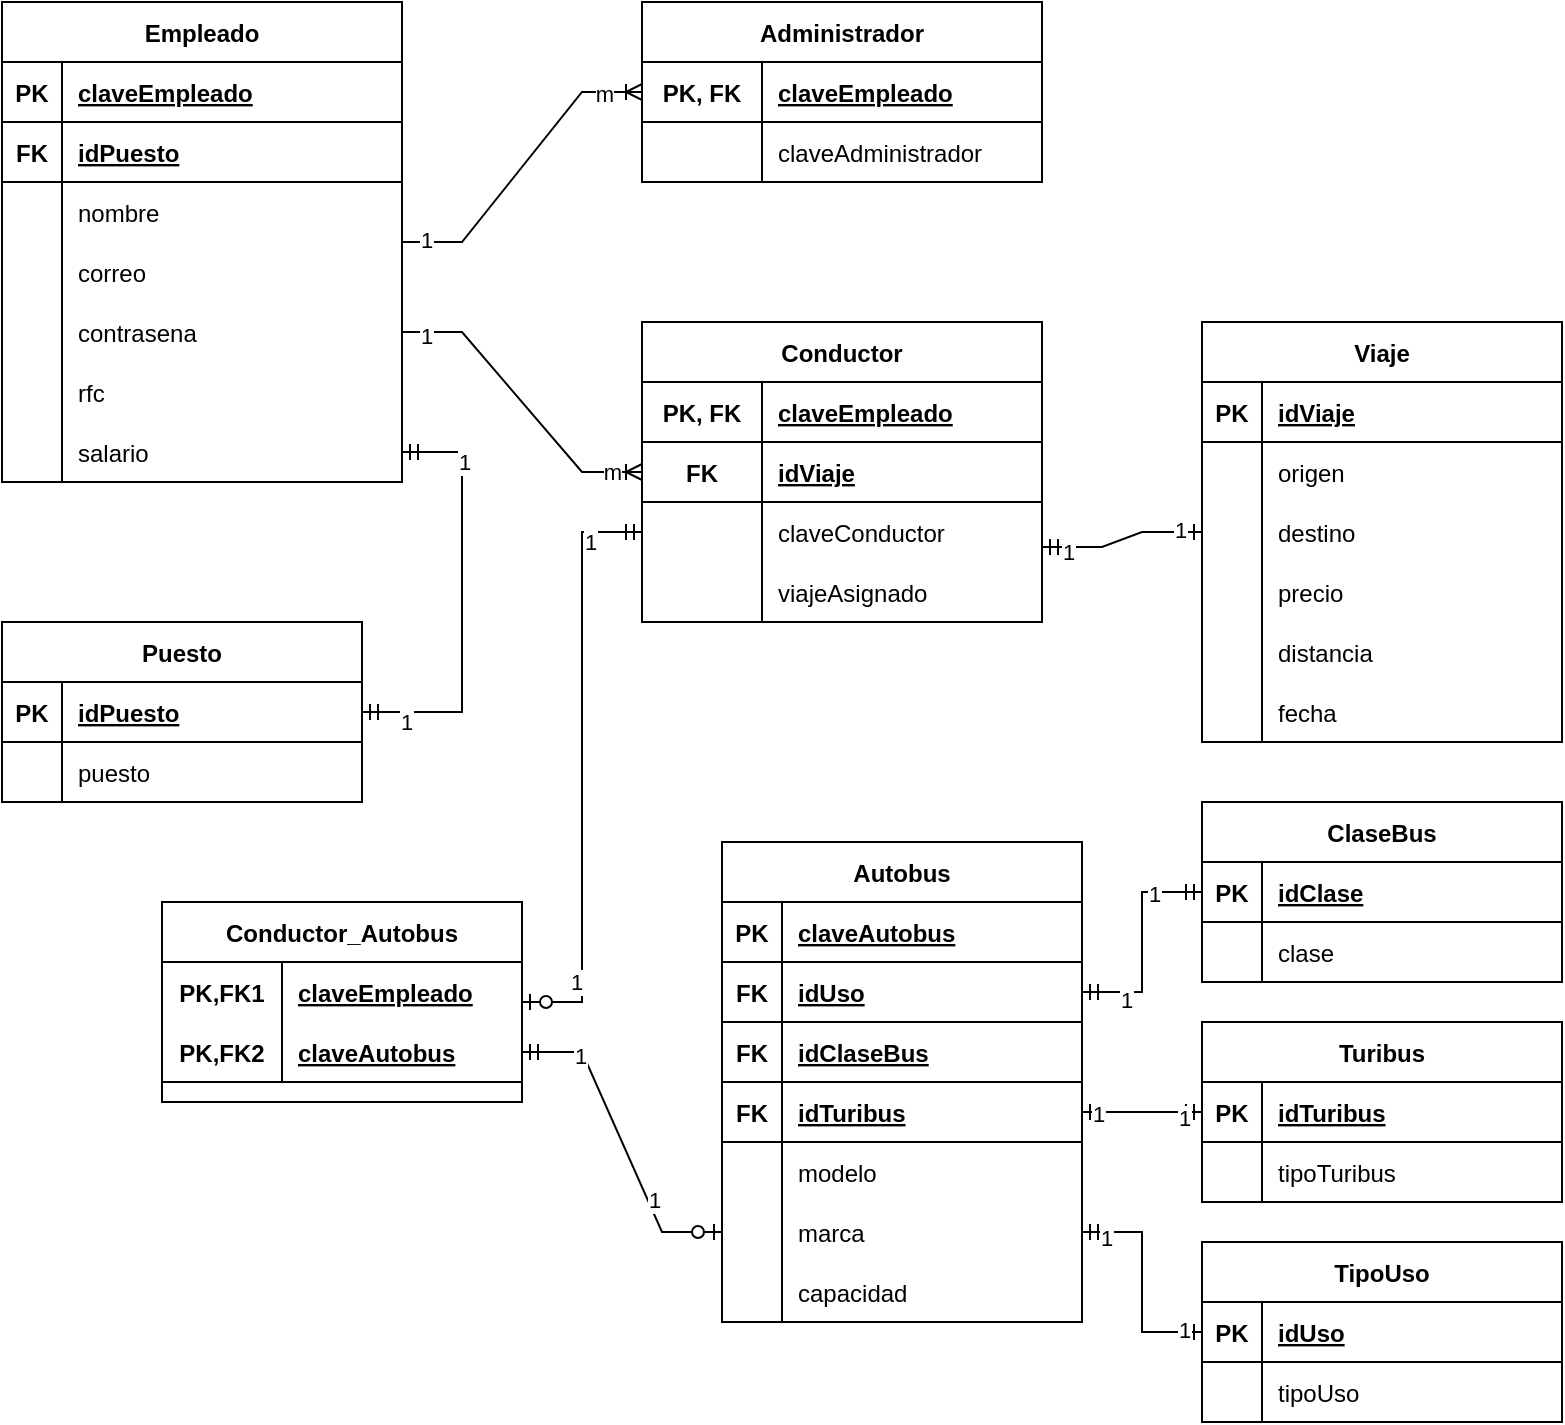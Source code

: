 <mxfile version="20.0.3"><diagram id="Hcio_1d9Vo3ngIQ4Q7dQ" name="Page-1"><mxGraphModel dx="1350" dy="764" grid="1" gridSize="10" guides="1" tooltips="1" connect="1" arrows="1" fold="1" page="1" pageScale="1" pageWidth="850" pageHeight="1100" math="0" shadow="0"><root><mxCell id="0"/><mxCell id="1" parent="0"/><mxCell id="O0yF0z0oFzF3tYefgMcc-1" value="Empleado" style="shape=table;startSize=30;container=1;collapsible=1;childLayout=tableLayout;fixedRows=1;rowLines=0;fontStyle=1;align=center;resizeLast=1;" vertex="1" parent="1"><mxGeometry x="40" y="40" width="200" height="240" as="geometry"/></mxCell><mxCell id="O0yF0z0oFzF3tYefgMcc-2" value="" style="shape=tableRow;horizontal=0;startSize=0;swimlaneHead=0;swimlaneBody=0;fillColor=none;collapsible=0;dropTarget=0;points=[[0,0.5],[1,0.5]];portConstraint=eastwest;top=0;left=0;right=0;bottom=1;" vertex="1" parent="O0yF0z0oFzF3tYefgMcc-1"><mxGeometry y="30" width="200" height="30" as="geometry"/></mxCell><mxCell id="O0yF0z0oFzF3tYefgMcc-3" value="PK" style="shape=partialRectangle;connectable=0;fillColor=none;top=0;left=0;bottom=0;right=0;fontStyle=1;overflow=hidden;" vertex="1" parent="O0yF0z0oFzF3tYefgMcc-2"><mxGeometry width="30" height="30" as="geometry"><mxRectangle width="30" height="30" as="alternateBounds"/></mxGeometry></mxCell><mxCell id="O0yF0z0oFzF3tYefgMcc-4" value="claveEmpleado" style="shape=partialRectangle;connectable=0;fillColor=none;top=0;left=0;bottom=0;right=0;align=left;spacingLeft=6;fontStyle=5;overflow=hidden;" vertex="1" parent="O0yF0z0oFzF3tYefgMcc-2"><mxGeometry x="30" width="170" height="30" as="geometry"><mxRectangle width="170" height="30" as="alternateBounds"/></mxGeometry></mxCell><mxCell id="O0yF0z0oFzF3tYefgMcc-137" value="" style="shape=tableRow;horizontal=0;startSize=0;swimlaneHead=0;swimlaneBody=0;fillColor=none;collapsible=0;dropTarget=0;points=[[0,0.5],[1,0.5]];portConstraint=eastwest;top=0;left=0;right=0;bottom=1;" vertex="1" parent="O0yF0z0oFzF3tYefgMcc-1"><mxGeometry y="60" width="200" height="30" as="geometry"/></mxCell><mxCell id="O0yF0z0oFzF3tYefgMcc-138" value="FK" style="shape=partialRectangle;connectable=0;fillColor=none;top=0;left=0;bottom=0;right=0;fontStyle=1;overflow=hidden;" vertex="1" parent="O0yF0z0oFzF3tYefgMcc-137"><mxGeometry width="30" height="30" as="geometry"><mxRectangle width="30" height="30" as="alternateBounds"/></mxGeometry></mxCell><mxCell id="O0yF0z0oFzF3tYefgMcc-139" value="idPuesto" style="shape=partialRectangle;connectable=0;fillColor=none;top=0;left=0;bottom=0;right=0;align=left;spacingLeft=6;fontStyle=5;overflow=hidden;" vertex="1" parent="O0yF0z0oFzF3tYefgMcc-137"><mxGeometry x="30" width="170" height="30" as="geometry"><mxRectangle width="170" height="30" as="alternateBounds"/></mxGeometry></mxCell><mxCell id="O0yF0z0oFzF3tYefgMcc-5" value="" style="shape=tableRow;horizontal=0;startSize=0;swimlaneHead=0;swimlaneBody=0;fillColor=none;collapsible=0;dropTarget=0;points=[[0,0.5],[1,0.5]];portConstraint=eastwest;top=0;left=0;right=0;bottom=0;" vertex="1" parent="O0yF0z0oFzF3tYefgMcc-1"><mxGeometry y="90" width="200" height="30" as="geometry"/></mxCell><mxCell id="O0yF0z0oFzF3tYefgMcc-6" value="" style="shape=partialRectangle;connectable=0;fillColor=none;top=0;left=0;bottom=0;right=0;editable=1;overflow=hidden;" vertex="1" parent="O0yF0z0oFzF3tYefgMcc-5"><mxGeometry width="30" height="30" as="geometry"><mxRectangle width="30" height="30" as="alternateBounds"/></mxGeometry></mxCell><mxCell id="O0yF0z0oFzF3tYefgMcc-7" value="nombre" style="shape=partialRectangle;connectable=0;fillColor=none;top=0;left=0;bottom=0;right=0;align=left;spacingLeft=6;overflow=hidden;" vertex="1" parent="O0yF0z0oFzF3tYefgMcc-5"><mxGeometry x="30" width="170" height="30" as="geometry"><mxRectangle width="170" height="30" as="alternateBounds"/></mxGeometry></mxCell><mxCell id="O0yF0z0oFzF3tYefgMcc-8" value="" style="shape=tableRow;horizontal=0;startSize=0;swimlaneHead=0;swimlaneBody=0;fillColor=none;collapsible=0;dropTarget=0;points=[[0,0.5],[1,0.5]];portConstraint=eastwest;top=0;left=0;right=0;bottom=0;" vertex="1" parent="O0yF0z0oFzF3tYefgMcc-1"><mxGeometry y="120" width="200" height="30" as="geometry"/></mxCell><mxCell id="O0yF0z0oFzF3tYefgMcc-9" value="" style="shape=partialRectangle;connectable=0;fillColor=none;top=0;left=0;bottom=0;right=0;editable=1;overflow=hidden;" vertex="1" parent="O0yF0z0oFzF3tYefgMcc-8"><mxGeometry width="30" height="30" as="geometry"><mxRectangle width="30" height="30" as="alternateBounds"/></mxGeometry></mxCell><mxCell id="O0yF0z0oFzF3tYefgMcc-10" value="correo" style="shape=partialRectangle;connectable=0;fillColor=none;top=0;left=0;bottom=0;right=0;align=left;spacingLeft=6;overflow=hidden;" vertex="1" parent="O0yF0z0oFzF3tYefgMcc-8"><mxGeometry x="30" width="170" height="30" as="geometry"><mxRectangle width="170" height="30" as="alternateBounds"/></mxGeometry></mxCell><mxCell id="O0yF0z0oFzF3tYefgMcc-11" value="" style="shape=tableRow;horizontal=0;startSize=0;swimlaneHead=0;swimlaneBody=0;fillColor=none;collapsible=0;dropTarget=0;points=[[0,0.5],[1,0.5]];portConstraint=eastwest;top=0;left=0;right=0;bottom=0;" vertex="1" parent="O0yF0z0oFzF3tYefgMcc-1"><mxGeometry y="150" width="200" height="30" as="geometry"/></mxCell><mxCell id="O0yF0z0oFzF3tYefgMcc-12" value="" style="shape=partialRectangle;connectable=0;fillColor=none;top=0;left=0;bottom=0;right=0;editable=1;overflow=hidden;" vertex="1" parent="O0yF0z0oFzF3tYefgMcc-11"><mxGeometry width="30" height="30" as="geometry"><mxRectangle width="30" height="30" as="alternateBounds"/></mxGeometry></mxCell><mxCell id="O0yF0z0oFzF3tYefgMcc-13" value="contrasena" style="shape=partialRectangle;connectable=0;fillColor=none;top=0;left=0;bottom=0;right=0;align=left;spacingLeft=6;overflow=hidden;" vertex="1" parent="O0yF0z0oFzF3tYefgMcc-11"><mxGeometry x="30" width="170" height="30" as="geometry"><mxRectangle width="170" height="30" as="alternateBounds"/></mxGeometry></mxCell><mxCell id="O0yF0z0oFzF3tYefgMcc-14" value="" style="shape=tableRow;horizontal=0;startSize=0;swimlaneHead=0;swimlaneBody=0;fillColor=none;collapsible=0;dropTarget=0;points=[[0,0.5],[1,0.5]];portConstraint=eastwest;top=0;left=0;right=0;bottom=0;" vertex="1" parent="O0yF0z0oFzF3tYefgMcc-1"><mxGeometry y="180" width="200" height="30" as="geometry"/></mxCell><mxCell id="O0yF0z0oFzF3tYefgMcc-15" value="" style="shape=partialRectangle;connectable=0;fillColor=none;top=0;left=0;bottom=0;right=0;editable=1;overflow=hidden;" vertex="1" parent="O0yF0z0oFzF3tYefgMcc-14"><mxGeometry width="30" height="30" as="geometry"><mxRectangle width="30" height="30" as="alternateBounds"/></mxGeometry></mxCell><mxCell id="O0yF0z0oFzF3tYefgMcc-16" value="rfc" style="shape=partialRectangle;connectable=0;fillColor=none;top=0;left=0;bottom=0;right=0;align=left;spacingLeft=6;overflow=hidden;" vertex="1" parent="O0yF0z0oFzF3tYefgMcc-14"><mxGeometry x="30" width="170" height="30" as="geometry"><mxRectangle width="170" height="30" as="alternateBounds"/></mxGeometry></mxCell><mxCell id="O0yF0z0oFzF3tYefgMcc-17" value="" style="shape=tableRow;horizontal=0;startSize=0;swimlaneHead=0;swimlaneBody=0;fillColor=none;collapsible=0;dropTarget=0;points=[[0,0.5],[1,0.5]];portConstraint=eastwest;top=0;left=0;right=0;bottom=0;" vertex="1" parent="O0yF0z0oFzF3tYefgMcc-1"><mxGeometry y="210" width="200" height="30" as="geometry"/></mxCell><mxCell id="O0yF0z0oFzF3tYefgMcc-18" value="" style="shape=partialRectangle;connectable=0;fillColor=none;top=0;left=0;bottom=0;right=0;editable=1;overflow=hidden;" vertex="1" parent="O0yF0z0oFzF3tYefgMcc-17"><mxGeometry width="30" height="30" as="geometry"><mxRectangle width="30" height="30" as="alternateBounds"/></mxGeometry></mxCell><mxCell id="O0yF0z0oFzF3tYefgMcc-19" value="salario" style="shape=partialRectangle;connectable=0;fillColor=none;top=0;left=0;bottom=0;right=0;align=left;spacingLeft=6;overflow=hidden;" vertex="1" parent="O0yF0z0oFzF3tYefgMcc-17"><mxGeometry x="30" width="170" height="30" as="geometry"><mxRectangle width="170" height="30" as="alternateBounds"/></mxGeometry></mxCell><mxCell id="O0yF0z0oFzF3tYefgMcc-23" value="Conductor" style="shape=table;startSize=30;container=1;collapsible=1;childLayout=tableLayout;fixedRows=1;rowLines=0;fontStyle=1;align=center;resizeLast=1;" vertex="1" parent="1"><mxGeometry x="360" y="200" width="200" height="150" as="geometry"/></mxCell><mxCell id="O0yF0z0oFzF3tYefgMcc-67" value="" style="shape=tableRow;horizontal=0;startSize=0;swimlaneHead=0;swimlaneBody=0;fillColor=none;collapsible=0;dropTarget=0;points=[[0,0.5],[1,0.5]];portConstraint=eastwest;top=0;left=0;right=0;bottom=1;" vertex="1" parent="O0yF0z0oFzF3tYefgMcc-23"><mxGeometry y="30" width="200" height="30" as="geometry"/></mxCell><mxCell id="O0yF0z0oFzF3tYefgMcc-68" value="PK, FK" style="shape=partialRectangle;connectable=0;fillColor=none;top=0;left=0;bottom=0;right=0;fontStyle=1;overflow=hidden;" vertex="1" parent="O0yF0z0oFzF3tYefgMcc-67"><mxGeometry width="60" height="30" as="geometry"><mxRectangle width="60" height="30" as="alternateBounds"/></mxGeometry></mxCell><mxCell id="O0yF0z0oFzF3tYefgMcc-69" value="claveEmpleado" style="shape=partialRectangle;connectable=0;fillColor=none;top=0;left=0;bottom=0;right=0;align=left;spacingLeft=6;fontStyle=5;overflow=hidden;" vertex="1" parent="O0yF0z0oFzF3tYefgMcc-67"><mxGeometry x="60" width="140" height="30" as="geometry"><mxRectangle width="140" height="30" as="alternateBounds"/></mxGeometry></mxCell><mxCell id="O0yF0z0oFzF3tYefgMcc-114" value="" style="shape=tableRow;horizontal=0;startSize=0;swimlaneHead=0;swimlaneBody=0;fillColor=none;collapsible=0;dropTarget=0;points=[[0,0.5],[1,0.5]];portConstraint=eastwest;top=0;left=0;right=0;bottom=1;" vertex="1" parent="O0yF0z0oFzF3tYefgMcc-23"><mxGeometry y="60" width="200" height="30" as="geometry"/></mxCell><mxCell id="O0yF0z0oFzF3tYefgMcc-115" value="FK" style="shape=partialRectangle;connectable=0;fillColor=none;top=0;left=0;bottom=0;right=0;fontStyle=1;overflow=hidden;" vertex="1" parent="O0yF0z0oFzF3tYefgMcc-114"><mxGeometry width="60" height="30" as="geometry"><mxRectangle width="60" height="30" as="alternateBounds"/></mxGeometry></mxCell><mxCell id="O0yF0z0oFzF3tYefgMcc-116" value="idViaje" style="shape=partialRectangle;connectable=0;fillColor=none;top=0;left=0;bottom=0;right=0;align=left;spacingLeft=6;fontStyle=5;overflow=hidden;" vertex="1" parent="O0yF0z0oFzF3tYefgMcc-114"><mxGeometry x="60" width="140" height="30" as="geometry"><mxRectangle width="140" height="30" as="alternateBounds"/></mxGeometry></mxCell><mxCell id="O0yF0z0oFzF3tYefgMcc-42" value="" style="shape=tableRow;horizontal=0;startSize=0;swimlaneHead=0;swimlaneBody=0;fillColor=none;collapsible=0;dropTarget=0;points=[[0,0.5],[1,0.5]];portConstraint=eastwest;top=0;left=0;right=0;bottom=0;" vertex="1" parent="O0yF0z0oFzF3tYefgMcc-23"><mxGeometry y="90" width="200" height="30" as="geometry"/></mxCell><mxCell id="O0yF0z0oFzF3tYefgMcc-43" value="" style="shape=partialRectangle;connectable=0;fillColor=none;top=0;left=0;bottom=0;right=0;editable=1;overflow=hidden;" vertex="1" parent="O0yF0z0oFzF3tYefgMcc-42"><mxGeometry width="60" height="30" as="geometry"><mxRectangle width="60" height="30" as="alternateBounds"/></mxGeometry></mxCell><mxCell id="O0yF0z0oFzF3tYefgMcc-44" value="claveConductor" style="shape=partialRectangle;connectable=0;fillColor=none;top=0;left=0;bottom=0;right=0;align=left;spacingLeft=6;overflow=hidden;" vertex="1" parent="O0yF0z0oFzF3tYefgMcc-42"><mxGeometry x="60" width="140" height="30" as="geometry"><mxRectangle width="140" height="30" as="alternateBounds"/></mxGeometry></mxCell><mxCell id="O0yF0z0oFzF3tYefgMcc-39" value="" style="shape=tableRow;horizontal=0;startSize=0;swimlaneHead=0;swimlaneBody=0;fillColor=none;collapsible=0;dropTarget=0;points=[[0,0.5],[1,0.5]];portConstraint=eastwest;top=0;left=0;right=0;bottom=0;" vertex="1" parent="O0yF0z0oFzF3tYefgMcc-23"><mxGeometry y="120" width="200" height="30" as="geometry"/></mxCell><mxCell id="O0yF0z0oFzF3tYefgMcc-40" value="" style="shape=partialRectangle;connectable=0;fillColor=none;top=0;left=0;bottom=0;right=0;editable=1;overflow=hidden;" vertex="1" parent="O0yF0z0oFzF3tYefgMcc-39"><mxGeometry width="60" height="30" as="geometry"><mxRectangle width="60" height="30" as="alternateBounds"/></mxGeometry></mxCell><mxCell id="O0yF0z0oFzF3tYefgMcc-41" value="viajeAsignado" style="shape=partialRectangle;connectable=0;fillColor=none;top=0;left=0;bottom=0;right=0;align=left;spacingLeft=6;overflow=hidden;" vertex="1" parent="O0yF0z0oFzF3tYefgMcc-39"><mxGeometry x="60" width="140" height="30" as="geometry"><mxRectangle width="140" height="30" as="alternateBounds"/></mxGeometry></mxCell><mxCell id="O0yF0z0oFzF3tYefgMcc-45" value="Autobus" style="shape=table;startSize=30;container=1;collapsible=1;childLayout=tableLayout;fixedRows=1;rowLines=0;fontStyle=1;align=center;resizeLast=1;" vertex="1" parent="1"><mxGeometry x="400" y="460" width="180" height="240" as="geometry"/></mxCell><mxCell id="O0yF0z0oFzF3tYefgMcc-46" value="" style="shape=tableRow;horizontal=0;startSize=0;swimlaneHead=0;swimlaneBody=0;fillColor=none;collapsible=0;dropTarget=0;points=[[0,0.5],[1,0.5]];portConstraint=eastwest;top=0;left=0;right=0;bottom=1;" vertex="1" parent="O0yF0z0oFzF3tYefgMcc-45"><mxGeometry y="30" width="180" height="30" as="geometry"/></mxCell><mxCell id="O0yF0z0oFzF3tYefgMcc-47" value="PK" style="shape=partialRectangle;connectable=0;fillColor=none;top=0;left=0;bottom=0;right=0;fontStyle=1;overflow=hidden;" vertex="1" parent="O0yF0z0oFzF3tYefgMcc-46"><mxGeometry width="30" height="30" as="geometry"><mxRectangle width="30" height="30" as="alternateBounds"/></mxGeometry></mxCell><mxCell id="O0yF0z0oFzF3tYefgMcc-48" value="claveAutobus" style="shape=partialRectangle;connectable=0;fillColor=none;top=0;left=0;bottom=0;right=0;align=left;spacingLeft=6;fontStyle=5;overflow=hidden;" vertex="1" parent="O0yF0z0oFzF3tYefgMcc-46"><mxGeometry x="30" width="150" height="30" as="geometry"><mxRectangle width="150" height="30" as="alternateBounds"/></mxGeometry></mxCell><mxCell id="O0yF0z0oFzF3tYefgMcc-197" value="" style="shape=tableRow;horizontal=0;startSize=0;swimlaneHead=0;swimlaneBody=0;fillColor=none;collapsible=0;dropTarget=0;points=[[0,0.5],[1,0.5]];portConstraint=eastwest;top=0;left=0;right=0;bottom=1;" vertex="1" parent="O0yF0z0oFzF3tYefgMcc-45"><mxGeometry y="60" width="180" height="30" as="geometry"/></mxCell><mxCell id="O0yF0z0oFzF3tYefgMcc-198" value="FK" style="shape=partialRectangle;connectable=0;fillColor=none;top=0;left=0;bottom=0;right=0;fontStyle=1;overflow=hidden;" vertex="1" parent="O0yF0z0oFzF3tYefgMcc-197"><mxGeometry width="30" height="30" as="geometry"><mxRectangle width="30" height="30" as="alternateBounds"/></mxGeometry></mxCell><mxCell id="O0yF0z0oFzF3tYefgMcc-199" value="idUso" style="shape=partialRectangle;connectable=0;fillColor=none;top=0;left=0;bottom=0;right=0;align=left;spacingLeft=6;fontStyle=5;overflow=hidden;" vertex="1" parent="O0yF0z0oFzF3tYefgMcc-197"><mxGeometry x="30" width="150" height="30" as="geometry"><mxRectangle width="150" height="30" as="alternateBounds"/></mxGeometry></mxCell><mxCell id="O0yF0z0oFzF3tYefgMcc-177" value="" style="shape=tableRow;horizontal=0;startSize=0;swimlaneHead=0;swimlaneBody=0;fillColor=none;collapsible=0;dropTarget=0;points=[[0,0.5],[1,0.5]];portConstraint=eastwest;top=0;left=0;right=0;bottom=1;" vertex="1" parent="O0yF0z0oFzF3tYefgMcc-45"><mxGeometry y="90" width="180" height="30" as="geometry"/></mxCell><mxCell id="O0yF0z0oFzF3tYefgMcc-178" value="FK" style="shape=partialRectangle;connectable=0;fillColor=none;top=0;left=0;bottom=0;right=0;fontStyle=1;overflow=hidden;" vertex="1" parent="O0yF0z0oFzF3tYefgMcc-177"><mxGeometry width="30" height="30" as="geometry"><mxRectangle width="30" height="30" as="alternateBounds"/></mxGeometry></mxCell><mxCell id="O0yF0z0oFzF3tYefgMcc-179" value="idClaseBus" style="shape=partialRectangle;connectable=0;fillColor=none;top=0;left=0;bottom=0;right=0;align=left;spacingLeft=6;fontStyle=5;overflow=hidden;" vertex="1" parent="O0yF0z0oFzF3tYefgMcc-177"><mxGeometry x="30" width="150" height="30" as="geometry"><mxRectangle width="150" height="30" as="alternateBounds"/></mxGeometry></mxCell><mxCell id="O0yF0z0oFzF3tYefgMcc-200" value="" style="shape=tableRow;horizontal=0;startSize=0;swimlaneHead=0;swimlaneBody=0;fillColor=none;collapsible=0;dropTarget=0;points=[[0,0.5],[1,0.5]];portConstraint=eastwest;top=0;left=0;right=0;bottom=1;" vertex="1" parent="O0yF0z0oFzF3tYefgMcc-45"><mxGeometry y="120" width="180" height="30" as="geometry"/></mxCell><mxCell id="O0yF0z0oFzF3tYefgMcc-201" value="FK" style="shape=partialRectangle;connectable=0;fillColor=none;top=0;left=0;bottom=0;right=0;fontStyle=1;overflow=hidden;" vertex="1" parent="O0yF0z0oFzF3tYefgMcc-200"><mxGeometry width="30" height="30" as="geometry"><mxRectangle width="30" height="30" as="alternateBounds"/></mxGeometry></mxCell><mxCell id="O0yF0z0oFzF3tYefgMcc-202" value="idTuribus" style="shape=partialRectangle;connectable=0;fillColor=none;top=0;left=0;bottom=0;right=0;align=left;spacingLeft=6;fontStyle=5;overflow=hidden;" vertex="1" parent="O0yF0z0oFzF3tYefgMcc-200"><mxGeometry x="30" width="150" height="30" as="geometry"><mxRectangle width="150" height="30" as="alternateBounds"/></mxGeometry></mxCell><mxCell id="O0yF0z0oFzF3tYefgMcc-49" value="" style="shape=tableRow;horizontal=0;startSize=0;swimlaneHead=0;swimlaneBody=0;fillColor=none;collapsible=0;dropTarget=0;points=[[0,0.5],[1,0.5]];portConstraint=eastwest;top=0;left=0;right=0;bottom=0;" vertex="1" parent="O0yF0z0oFzF3tYefgMcc-45"><mxGeometry y="150" width="180" height="30" as="geometry"/></mxCell><mxCell id="O0yF0z0oFzF3tYefgMcc-50" value="" style="shape=partialRectangle;connectable=0;fillColor=none;top=0;left=0;bottom=0;right=0;editable=1;overflow=hidden;" vertex="1" parent="O0yF0z0oFzF3tYefgMcc-49"><mxGeometry width="30" height="30" as="geometry"><mxRectangle width="30" height="30" as="alternateBounds"/></mxGeometry></mxCell><mxCell id="O0yF0z0oFzF3tYefgMcc-51" value="modelo" style="shape=partialRectangle;connectable=0;fillColor=none;top=0;left=0;bottom=0;right=0;align=left;spacingLeft=6;overflow=hidden;" vertex="1" parent="O0yF0z0oFzF3tYefgMcc-49"><mxGeometry x="30" width="150" height="30" as="geometry"><mxRectangle width="150" height="30" as="alternateBounds"/></mxGeometry></mxCell><mxCell id="O0yF0z0oFzF3tYefgMcc-52" value="" style="shape=tableRow;horizontal=0;startSize=0;swimlaneHead=0;swimlaneBody=0;fillColor=none;collapsible=0;dropTarget=0;points=[[0,0.5],[1,0.5]];portConstraint=eastwest;top=0;left=0;right=0;bottom=0;" vertex="1" parent="O0yF0z0oFzF3tYefgMcc-45"><mxGeometry y="180" width="180" height="30" as="geometry"/></mxCell><mxCell id="O0yF0z0oFzF3tYefgMcc-53" value="    " style="shape=partialRectangle;connectable=0;fillColor=none;top=0;left=0;bottom=0;right=0;editable=1;overflow=hidden;" vertex="1" parent="O0yF0z0oFzF3tYefgMcc-52"><mxGeometry width="30" height="30" as="geometry"><mxRectangle width="30" height="30" as="alternateBounds"/></mxGeometry></mxCell><mxCell id="O0yF0z0oFzF3tYefgMcc-54" value="marca" style="shape=partialRectangle;connectable=0;fillColor=none;top=0;left=0;bottom=0;right=0;align=left;spacingLeft=6;overflow=hidden;" vertex="1" parent="O0yF0z0oFzF3tYefgMcc-52"><mxGeometry x="30" width="150" height="30" as="geometry"><mxRectangle width="150" height="30" as="alternateBounds"/></mxGeometry></mxCell><mxCell id="O0yF0z0oFzF3tYefgMcc-55" value="" style="shape=tableRow;horizontal=0;startSize=0;swimlaneHead=0;swimlaneBody=0;fillColor=none;collapsible=0;dropTarget=0;points=[[0,0.5],[1,0.5]];portConstraint=eastwest;top=0;left=0;right=0;bottom=0;" vertex="1" parent="O0yF0z0oFzF3tYefgMcc-45"><mxGeometry y="210" width="180" height="30" as="geometry"/></mxCell><mxCell id="O0yF0z0oFzF3tYefgMcc-56" value="" style="shape=partialRectangle;connectable=0;fillColor=none;top=0;left=0;bottom=0;right=0;editable=1;overflow=hidden;" vertex="1" parent="O0yF0z0oFzF3tYefgMcc-55"><mxGeometry width="30" height="30" as="geometry"><mxRectangle width="30" height="30" as="alternateBounds"/></mxGeometry></mxCell><mxCell id="O0yF0z0oFzF3tYefgMcc-57" value="capacidad" style="shape=partialRectangle;connectable=0;fillColor=none;top=0;left=0;bottom=0;right=0;align=left;spacingLeft=6;overflow=hidden;" vertex="1" parent="O0yF0z0oFzF3tYefgMcc-55"><mxGeometry x="30" width="150" height="30" as="geometry"><mxRectangle width="150" height="30" as="alternateBounds"/></mxGeometry></mxCell><mxCell id="O0yF0z0oFzF3tYefgMcc-70" value="Administrador" style="shape=table;startSize=30;container=1;collapsible=1;childLayout=tableLayout;fixedRows=1;rowLines=0;fontStyle=1;align=center;resizeLast=1;" vertex="1" parent="1"><mxGeometry x="360" y="40" width="200" height="90" as="geometry"/></mxCell><mxCell id="O0yF0z0oFzF3tYefgMcc-71" value="" style="shape=tableRow;horizontal=0;startSize=0;swimlaneHead=0;swimlaneBody=0;fillColor=none;collapsible=0;dropTarget=0;points=[[0,0.5],[1,0.5]];portConstraint=eastwest;top=0;left=0;right=0;bottom=1;" vertex="1" parent="O0yF0z0oFzF3tYefgMcc-70"><mxGeometry y="30" width="200" height="30" as="geometry"/></mxCell><mxCell id="O0yF0z0oFzF3tYefgMcc-72" value="PK, FK" style="shape=partialRectangle;connectable=0;fillColor=none;top=0;left=0;bottom=0;right=0;fontStyle=1;overflow=hidden;" vertex="1" parent="O0yF0z0oFzF3tYefgMcc-71"><mxGeometry width="60" height="30" as="geometry"><mxRectangle width="60" height="30" as="alternateBounds"/></mxGeometry></mxCell><mxCell id="O0yF0z0oFzF3tYefgMcc-73" value="claveEmpleado" style="shape=partialRectangle;connectable=0;fillColor=none;top=0;left=0;bottom=0;right=0;align=left;spacingLeft=6;fontStyle=5;overflow=hidden;" vertex="1" parent="O0yF0z0oFzF3tYefgMcc-71"><mxGeometry x="60" width="140" height="30" as="geometry"><mxRectangle width="140" height="30" as="alternateBounds"/></mxGeometry></mxCell><mxCell id="O0yF0z0oFzF3tYefgMcc-74" value="" style="shape=tableRow;horizontal=0;startSize=0;swimlaneHead=0;swimlaneBody=0;fillColor=none;collapsible=0;dropTarget=0;points=[[0,0.5],[1,0.5]];portConstraint=eastwest;top=0;left=0;right=0;bottom=0;" vertex="1" parent="O0yF0z0oFzF3tYefgMcc-70"><mxGeometry y="60" width="200" height="30" as="geometry"/></mxCell><mxCell id="O0yF0z0oFzF3tYefgMcc-75" value="" style="shape=partialRectangle;connectable=0;fillColor=none;top=0;left=0;bottom=0;right=0;editable=1;overflow=hidden;" vertex="1" parent="O0yF0z0oFzF3tYefgMcc-74"><mxGeometry width="60" height="30" as="geometry"><mxRectangle width="60" height="30" as="alternateBounds"/></mxGeometry></mxCell><mxCell id="O0yF0z0oFzF3tYefgMcc-76" value="claveAdministrador" style="shape=partialRectangle;connectable=0;fillColor=none;top=0;left=0;bottom=0;right=0;align=left;spacingLeft=6;overflow=hidden;" vertex="1" parent="O0yF0z0oFzF3tYefgMcc-74"><mxGeometry x="60" width="140" height="30" as="geometry"><mxRectangle width="140" height="30" as="alternateBounds"/></mxGeometry></mxCell><mxCell id="O0yF0z0oFzF3tYefgMcc-83" value="" style="edgeStyle=entityRelationEdgeStyle;fontSize=12;html=1;endArrow=ERoneToMany;rounded=0;" edge="1" parent="1" source="O0yF0z0oFzF3tYefgMcc-1" target="O0yF0z0oFzF3tYefgMcc-70"><mxGeometry width="100" height="100" relative="1" as="geometry"><mxPoint x="370" y="450" as="sourcePoint"/><mxPoint x="470" y="350" as="targetPoint"/></mxGeometry></mxCell><mxCell id="O0yF0z0oFzF3tYefgMcc-86" value="m" style="edgeLabel;html=1;align=center;verticalAlign=middle;resizable=0;points=[];" vertex="1" connectable="0" parent="O0yF0z0oFzF3tYefgMcc-83"><mxGeometry x="0.756" y="-1" relative="1" as="geometry"><mxPoint as="offset"/></mxGeometry></mxCell><mxCell id="O0yF0z0oFzF3tYefgMcc-91" value="1" style="edgeLabel;html=1;align=center;verticalAlign=middle;resizable=0;points=[];" vertex="1" connectable="0" parent="O0yF0z0oFzF3tYefgMcc-83"><mxGeometry x="-0.846" y="1" relative="1" as="geometry"><mxPoint as="offset"/></mxGeometry></mxCell><mxCell id="O0yF0z0oFzF3tYefgMcc-84" value="" style="edgeStyle=entityRelationEdgeStyle;fontSize=12;html=1;endArrow=ERoneToMany;rounded=0;exitX=1;exitY=0.5;exitDx=0;exitDy=0;" edge="1" parent="1" source="O0yF0z0oFzF3tYefgMcc-11" target="O0yF0z0oFzF3tYefgMcc-23"><mxGeometry width="100" height="100" relative="1" as="geometry"><mxPoint x="370" y="450" as="sourcePoint"/><mxPoint x="470" y="350" as="targetPoint"/></mxGeometry></mxCell><mxCell id="O0yF0z0oFzF3tYefgMcc-85" value="&lt;div&gt;1&lt;/div&gt;" style="edgeLabel;html=1;align=center;verticalAlign=middle;resizable=0;points=[];" vertex="1" connectable="0" parent="O0yF0z0oFzF3tYefgMcc-84"><mxGeometry x="-0.842" y="-2" relative="1" as="geometry"><mxPoint as="offset"/></mxGeometry></mxCell><mxCell id="O0yF0z0oFzF3tYefgMcc-87" value="m" style="edgeLabel;html=1;align=center;verticalAlign=middle;resizable=0;points=[];" vertex="1" connectable="0" parent="O0yF0z0oFzF3tYefgMcc-84"><mxGeometry x="0.622" relative="1" as="geometry"><mxPoint x="13" as="offset"/></mxGeometry></mxCell><mxCell id="O0yF0z0oFzF3tYefgMcc-92" value="Viaje" style="shape=table;startSize=30;container=1;collapsible=1;childLayout=tableLayout;fixedRows=1;rowLines=0;fontStyle=1;align=center;resizeLast=1;" vertex="1" parent="1"><mxGeometry x="640" y="200" width="180" height="210" as="geometry"/></mxCell><mxCell id="O0yF0z0oFzF3tYefgMcc-93" value="" style="shape=tableRow;horizontal=0;startSize=0;swimlaneHead=0;swimlaneBody=0;fillColor=none;collapsible=0;dropTarget=0;points=[[0,0.5],[1,0.5]];portConstraint=eastwest;top=0;left=0;right=0;bottom=1;" vertex="1" parent="O0yF0z0oFzF3tYefgMcc-92"><mxGeometry y="30" width="180" height="30" as="geometry"/></mxCell><mxCell id="O0yF0z0oFzF3tYefgMcc-94" value="PK" style="shape=partialRectangle;connectable=0;fillColor=none;top=0;left=0;bottom=0;right=0;fontStyle=1;overflow=hidden;" vertex="1" parent="O0yF0z0oFzF3tYefgMcc-93"><mxGeometry width="30" height="30" as="geometry"><mxRectangle width="30" height="30" as="alternateBounds"/></mxGeometry></mxCell><mxCell id="O0yF0z0oFzF3tYefgMcc-95" value="idViaje" style="shape=partialRectangle;connectable=0;fillColor=none;top=0;left=0;bottom=0;right=0;align=left;spacingLeft=6;fontStyle=5;overflow=hidden;" vertex="1" parent="O0yF0z0oFzF3tYefgMcc-93"><mxGeometry x="30" width="150" height="30" as="geometry"><mxRectangle width="150" height="30" as="alternateBounds"/></mxGeometry></mxCell><mxCell id="O0yF0z0oFzF3tYefgMcc-96" value="" style="shape=tableRow;horizontal=0;startSize=0;swimlaneHead=0;swimlaneBody=0;fillColor=none;collapsible=0;dropTarget=0;points=[[0,0.5],[1,0.5]];portConstraint=eastwest;top=0;left=0;right=0;bottom=0;" vertex="1" parent="O0yF0z0oFzF3tYefgMcc-92"><mxGeometry y="60" width="180" height="30" as="geometry"/></mxCell><mxCell id="O0yF0z0oFzF3tYefgMcc-97" value="" style="shape=partialRectangle;connectable=0;fillColor=none;top=0;left=0;bottom=0;right=0;editable=1;overflow=hidden;" vertex="1" parent="O0yF0z0oFzF3tYefgMcc-96"><mxGeometry width="30" height="30" as="geometry"><mxRectangle width="30" height="30" as="alternateBounds"/></mxGeometry></mxCell><mxCell id="O0yF0z0oFzF3tYefgMcc-98" value="origen" style="shape=partialRectangle;connectable=0;fillColor=none;top=0;left=0;bottom=0;right=0;align=left;spacingLeft=6;overflow=hidden;" vertex="1" parent="O0yF0z0oFzF3tYefgMcc-96"><mxGeometry x="30" width="150" height="30" as="geometry"><mxRectangle width="150" height="30" as="alternateBounds"/></mxGeometry></mxCell><mxCell id="O0yF0z0oFzF3tYefgMcc-99" value="" style="shape=tableRow;horizontal=0;startSize=0;swimlaneHead=0;swimlaneBody=0;fillColor=none;collapsible=0;dropTarget=0;points=[[0,0.5],[1,0.5]];portConstraint=eastwest;top=0;left=0;right=0;bottom=0;" vertex="1" parent="O0yF0z0oFzF3tYefgMcc-92"><mxGeometry y="90" width="180" height="30" as="geometry"/></mxCell><mxCell id="O0yF0z0oFzF3tYefgMcc-100" value="" style="shape=partialRectangle;connectable=0;fillColor=none;top=0;left=0;bottom=0;right=0;editable=1;overflow=hidden;" vertex="1" parent="O0yF0z0oFzF3tYefgMcc-99"><mxGeometry width="30" height="30" as="geometry"><mxRectangle width="30" height="30" as="alternateBounds"/></mxGeometry></mxCell><mxCell id="O0yF0z0oFzF3tYefgMcc-101" value="destino" style="shape=partialRectangle;connectable=0;fillColor=none;top=0;left=0;bottom=0;right=0;align=left;spacingLeft=6;overflow=hidden;" vertex="1" parent="O0yF0z0oFzF3tYefgMcc-99"><mxGeometry x="30" width="150" height="30" as="geometry"><mxRectangle width="150" height="30" as="alternateBounds"/></mxGeometry></mxCell><mxCell id="O0yF0z0oFzF3tYefgMcc-102" value="" style="shape=tableRow;horizontal=0;startSize=0;swimlaneHead=0;swimlaneBody=0;fillColor=none;collapsible=0;dropTarget=0;points=[[0,0.5],[1,0.5]];portConstraint=eastwest;top=0;left=0;right=0;bottom=0;" vertex="1" parent="O0yF0z0oFzF3tYefgMcc-92"><mxGeometry y="120" width="180" height="30" as="geometry"/></mxCell><mxCell id="O0yF0z0oFzF3tYefgMcc-103" value="" style="shape=partialRectangle;connectable=0;fillColor=none;top=0;left=0;bottom=0;right=0;editable=1;overflow=hidden;" vertex="1" parent="O0yF0z0oFzF3tYefgMcc-102"><mxGeometry width="30" height="30" as="geometry"><mxRectangle width="30" height="30" as="alternateBounds"/></mxGeometry></mxCell><mxCell id="O0yF0z0oFzF3tYefgMcc-104" value="precio" style="shape=partialRectangle;connectable=0;fillColor=none;top=0;left=0;bottom=0;right=0;align=left;spacingLeft=6;overflow=hidden;" vertex="1" parent="O0yF0z0oFzF3tYefgMcc-102"><mxGeometry x="30" width="150" height="30" as="geometry"><mxRectangle width="150" height="30" as="alternateBounds"/></mxGeometry></mxCell><mxCell id="O0yF0z0oFzF3tYefgMcc-105" value="" style="shape=tableRow;horizontal=0;startSize=0;swimlaneHead=0;swimlaneBody=0;fillColor=none;collapsible=0;dropTarget=0;points=[[0,0.5],[1,0.5]];portConstraint=eastwest;top=0;left=0;right=0;bottom=0;" vertex="1" parent="O0yF0z0oFzF3tYefgMcc-92"><mxGeometry y="150" width="180" height="30" as="geometry"/></mxCell><mxCell id="O0yF0z0oFzF3tYefgMcc-106" value="" style="shape=partialRectangle;connectable=0;fillColor=none;top=0;left=0;bottom=0;right=0;editable=1;overflow=hidden;" vertex="1" parent="O0yF0z0oFzF3tYefgMcc-105"><mxGeometry width="30" height="30" as="geometry"><mxRectangle width="30" height="30" as="alternateBounds"/></mxGeometry></mxCell><mxCell id="O0yF0z0oFzF3tYefgMcc-107" value="distancia" style="shape=partialRectangle;connectable=0;fillColor=none;top=0;left=0;bottom=0;right=0;align=left;spacingLeft=6;overflow=hidden;" vertex="1" parent="O0yF0z0oFzF3tYefgMcc-105"><mxGeometry x="30" width="150" height="30" as="geometry"><mxRectangle width="150" height="30" as="alternateBounds"/></mxGeometry></mxCell><mxCell id="O0yF0z0oFzF3tYefgMcc-108" value="" style="shape=tableRow;horizontal=0;startSize=0;swimlaneHead=0;swimlaneBody=0;fillColor=none;collapsible=0;dropTarget=0;points=[[0,0.5],[1,0.5]];portConstraint=eastwest;top=0;left=0;right=0;bottom=0;" vertex="1" parent="O0yF0z0oFzF3tYefgMcc-92"><mxGeometry y="180" width="180" height="30" as="geometry"/></mxCell><mxCell id="O0yF0z0oFzF3tYefgMcc-109" value="" style="shape=partialRectangle;connectable=0;fillColor=none;top=0;left=0;bottom=0;right=0;editable=1;overflow=hidden;" vertex="1" parent="O0yF0z0oFzF3tYefgMcc-108"><mxGeometry width="30" height="30" as="geometry"><mxRectangle width="30" height="30" as="alternateBounds"/></mxGeometry></mxCell><mxCell id="O0yF0z0oFzF3tYefgMcc-110" value="fecha" style="shape=partialRectangle;connectable=0;fillColor=none;top=0;left=0;bottom=0;right=0;align=left;spacingLeft=6;overflow=hidden;" vertex="1" parent="O0yF0z0oFzF3tYefgMcc-108"><mxGeometry x="30" width="150" height="30" as="geometry"><mxRectangle width="150" height="30" as="alternateBounds"/></mxGeometry></mxCell><mxCell id="O0yF0z0oFzF3tYefgMcc-111" value="" style="edgeStyle=entityRelationEdgeStyle;fontSize=12;html=1;endArrow=ERmandOne;startArrow=ERmandOne;rounded=0;entryX=1;entryY=0.75;entryDx=0;entryDy=0;exitX=0;exitY=0.5;exitDx=0;exitDy=0;" edge="1" parent="1" source="O0yF0z0oFzF3tYefgMcc-99" target="O0yF0z0oFzF3tYefgMcc-23"><mxGeometry width="100" height="100" relative="1" as="geometry"><mxPoint x="370" y="450" as="sourcePoint"/><mxPoint x="470" y="350" as="targetPoint"/></mxGeometry></mxCell><mxCell id="O0yF0z0oFzF3tYefgMcc-112" value="1" style="edgeLabel;html=1;align=center;verticalAlign=middle;resizable=0;points=[];" vertex="1" connectable="0" parent="O0yF0z0oFzF3tYefgMcc-111"><mxGeometry x="0.681" y="2" relative="1" as="geometry"><mxPoint as="offset"/></mxGeometry></mxCell><mxCell id="O0yF0z0oFzF3tYefgMcc-113" value="1" style="edgeLabel;html=1;align=center;verticalAlign=middle;resizable=0;points=[];" vertex="1" connectable="0" parent="O0yF0z0oFzF3tYefgMcc-111"><mxGeometry x="-0.73" y="-1" relative="1" as="geometry"><mxPoint as="offset"/></mxGeometry></mxCell><mxCell id="O0yF0z0oFzF3tYefgMcc-120" value="Conductor_Autobus" style="shape=table;startSize=30;container=1;collapsible=1;childLayout=tableLayout;fixedRows=1;rowLines=0;fontStyle=1;align=center;resizeLast=1;" vertex="1" parent="1"><mxGeometry x="120" y="490" width="180" height="100" as="geometry"/></mxCell><mxCell id="O0yF0z0oFzF3tYefgMcc-121" value="" style="shape=tableRow;horizontal=0;startSize=0;swimlaneHead=0;swimlaneBody=0;fillColor=none;collapsible=0;dropTarget=0;points=[[0,0.5],[1,0.5]];portConstraint=eastwest;top=0;left=0;right=0;bottom=0;" vertex="1" parent="O0yF0z0oFzF3tYefgMcc-120"><mxGeometry y="30" width="180" height="30" as="geometry"/></mxCell><mxCell id="O0yF0z0oFzF3tYefgMcc-122" value="PK,FK1" style="shape=partialRectangle;connectable=0;fillColor=none;top=0;left=0;bottom=0;right=0;fontStyle=1;overflow=hidden;" vertex="1" parent="O0yF0z0oFzF3tYefgMcc-121"><mxGeometry width="60" height="30" as="geometry"><mxRectangle width="60" height="30" as="alternateBounds"/></mxGeometry></mxCell><mxCell id="O0yF0z0oFzF3tYefgMcc-123" value="claveEmpleado" style="shape=partialRectangle;connectable=0;fillColor=none;top=0;left=0;bottom=0;right=0;align=left;spacingLeft=6;fontStyle=5;overflow=hidden;" vertex="1" parent="O0yF0z0oFzF3tYefgMcc-121"><mxGeometry x="60" width="120" height="30" as="geometry"><mxRectangle width="120" height="30" as="alternateBounds"/></mxGeometry></mxCell><mxCell id="O0yF0z0oFzF3tYefgMcc-124" value="" style="shape=tableRow;horizontal=0;startSize=0;swimlaneHead=0;swimlaneBody=0;fillColor=none;collapsible=0;dropTarget=0;points=[[0,0.5],[1,0.5]];portConstraint=eastwest;top=0;left=0;right=0;bottom=1;" vertex="1" parent="O0yF0z0oFzF3tYefgMcc-120"><mxGeometry y="60" width="180" height="30" as="geometry"/></mxCell><mxCell id="O0yF0z0oFzF3tYefgMcc-125" value="PK,FK2" style="shape=partialRectangle;connectable=0;fillColor=none;top=0;left=0;bottom=0;right=0;fontStyle=1;overflow=hidden;" vertex="1" parent="O0yF0z0oFzF3tYefgMcc-124"><mxGeometry width="60" height="30" as="geometry"><mxRectangle width="60" height="30" as="alternateBounds"/></mxGeometry></mxCell><mxCell id="O0yF0z0oFzF3tYefgMcc-126" value="claveAutobus" style="shape=partialRectangle;connectable=0;fillColor=none;top=0;left=0;bottom=0;right=0;align=left;spacingLeft=6;fontStyle=5;overflow=hidden;" vertex="1" parent="O0yF0z0oFzF3tYefgMcc-124"><mxGeometry x="60" width="120" height="30" as="geometry"><mxRectangle width="120" height="30" as="alternateBounds"/></mxGeometry></mxCell><mxCell id="O0yF0z0oFzF3tYefgMcc-135" value="" style="edgeStyle=entityRelationEdgeStyle;fontSize=12;html=1;endArrow=ERzeroToOne;startArrow=ERmandOne;rounded=0;exitX=0;exitY=0.5;exitDx=0;exitDy=0;entryX=1;entryY=0.5;entryDx=0;entryDy=0;" edge="1" parent="1" source="O0yF0z0oFzF3tYefgMcc-42" target="O0yF0z0oFzF3tYefgMcc-120"><mxGeometry width="100" height="100" relative="1" as="geometry"><mxPoint x="360" y="335" as="sourcePoint"/><mxPoint x="210" y="330" as="targetPoint"/></mxGeometry></mxCell><mxCell id="O0yF0z0oFzF3tYefgMcc-157" value="1" style="edgeLabel;html=1;align=center;verticalAlign=middle;resizable=0;points=[];" vertex="1" connectable="0" parent="O0yF0z0oFzF3tYefgMcc-135"><mxGeometry x="-0.763" y="4" relative="1" as="geometry"><mxPoint as="offset"/></mxGeometry></mxCell><mxCell id="O0yF0z0oFzF3tYefgMcc-158" value="1" style="edgeLabel;html=1;align=center;verticalAlign=middle;resizable=0;points=[];" vertex="1" connectable="0" parent="O0yF0z0oFzF3tYefgMcc-135"><mxGeometry x="0.729" y="-3" relative="1" as="geometry"><mxPoint as="offset"/></mxGeometry></mxCell><mxCell id="O0yF0z0oFzF3tYefgMcc-136" value="" style="edgeStyle=entityRelationEdgeStyle;fontSize=12;html=1;endArrow=ERzeroToOne;startArrow=ERmandOne;rounded=0;exitX=1;exitY=0.75;exitDx=0;exitDy=0;entryX=0;entryY=0.5;entryDx=0;entryDy=0;" edge="1" parent="1" source="O0yF0z0oFzF3tYefgMcc-120" target="O0yF0z0oFzF3tYefgMcc-52"><mxGeometry width="100" height="100" relative="1" as="geometry"><mxPoint x="380" y="570" as="sourcePoint"/><mxPoint x="480" y="470" as="targetPoint"/></mxGeometry></mxCell><mxCell id="O0yF0z0oFzF3tYefgMcc-159" value="1" style="edgeLabel;html=1;align=center;verticalAlign=middle;resizable=0;points=[];" vertex="1" connectable="0" parent="O0yF0z0oFzF3tYefgMcc-136"><mxGeometry x="-0.636" y="-2" relative="1" as="geometry"><mxPoint as="offset"/></mxGeometry></mxCell><mxCell id="O0yF0z0oFzF3tYefgMcc-160" value="1" style="edgeLabel;html=1;align=center;verticalAlign=middle;resizable=0;points=[];" vertex="1" connectable="0" parent="O0yF0z0oFzF3tYefgMcc-136"><mxGeometry x="0.411" y="3" relative="1" as="geometry"><mxPoint as="offset"/></mxGeometry></mxCell><mxCell id="O0yF0z0oFzF3tYefgMcc-140" value="Puesto" style="shape=table;startSize=30;container=1;collapsible=1;childLayout=tableLayout;fixedRows=1;rowLines=0;fontStyle=1;align=center;resizeLast=1;" vertex="1" parent="1"><mxGeometry x="40" y="350" width="180" height="90" as="geometry"/></mxCell><mxCell id="O0yF0z0oFzF3tYefgMcc-141" value="" style="shape=tableRow;horizontal=0;startSize=0;swimlaneHead=0;swimlaneBody=0;fillColor=none;collapsible=0;dropTarget=0;points=[[0,0.5],[1,0.5]];portConstraint=eastwest;top=0;left=0;right=0;bottom=1;" vertex="1" parent="O0yF0z0oFzF3tYefgMcc-140"><mxGeometry y="30" width="180" height="30" as="geometry"/></mxCell><mxCell id="O0yF0z0oFzF3tYefgMcc-142" value="PK" style="shape=partialRectangle;connectable=0;fillColor=none;top=0;left=0;bottom=0;right=0;fontStyle=1;overflow=hidden;" vertex="1" parent="O0yF0z0oFzF3tYefgMcc-141"><mxGeometry width="30" height="30" as="geometry"><mxRectangle width="30" height="30" as="alternateBounds"/></mxGeometry></mxCell><mxCell id="O0yF0z0oFzF3tYefgMcc-143" value="idPuesto" style="shape=partialRectangle;connectable=0;fillColor=none;top=0;left=0;bottom=0;right=0;align=left;spacingLeft=6;fontStyle=5;overflow=hidden;" vertex="1" parent="O0yF0z0oFzF3tYefgMcc-141"><mxGeometry x="30" width="150" height="30" as="geometry"><mxRectangle width="150" height="30" as="alternateBounds"/></mxGeometry></mxCell><mxCell id="O0yF0z0oFzF3tYefgMcc-150" value="" style="shape=tableRow;horizontal=0;startSize=0;swimlaneHead=0;swimlaneBody=0;fillColor=none;collapsible=0;dropTarget=0;points=[[0,0.5],[1,0.5]];portConstraint=eastwest;top=0;left=0;right=0;bottom=0;" vertex="1" parent="O0yF0z0oFzF3tYefgMcc-140"><mxGeometry y="60" width="180" height="30" as="geometry"/></mxCell><mxCell id="O0yF0z0oFzF3tYefgMcc-151" value="" style="shape=partialRectangle;connectable=0;fillColor=none;top=0;left=0;bottom=0;right=0;editable=1;overflow=hidden;" vertex="1" parent="O0yF0z0oFzF3tYefgMcc-150"><mxGeometry width="30" height="30" as="geometry"><mxRectangle width="30" height="30" as="alternateBounds"/></mxGeometry></mxCell><mxCell id="O0yF0z0oFzF3tYefgMcc-152" value="puesto" style="shape=partialRectangle;connectable=0;fillColor=none;top=0;left=0;bottom=0;right=0;align=left;spacingLeft=6;overflow=hidden;" vertex="1" parent="O0yF0z0oFzF3tYefgMcc-150"><mxGeometry x="30" width="150" height="30" as="geometry"><mxRectangle width="150" height="30" as="alternateBounds"/></mxGeometry></mxCell><mxCell id="O0yF0z0oFzF3tYefgMcc-154" value="" style="edgeStyle=entityRelationEdgeStyle;fontSize=12;html=1;endArrow=ERmandOne;startArrow=ERmandOne;rounded=0;entryX=1;entryY=0.5;entryDx=0;entryDy=0;" edge="1" parent="1" target="O0yF0z0oFzF3tYefgMcc-141"><mxGeometry width="100" height="100" relative="1" as="geometry"><mxPoint x="240" y="265" as="sourcePoint"/><mxPoint x="470" y="350" as="targetPoint"/></mxGeometry></mxCell><mxCell id="O0yF0z0oFzF3tYefgMcc-155" value="1" style="edgeLabel;html=1;align=center;verticalAlign=middle;resizable=0;points=[];" vertex="1" connectable="0" parent="O0yF0z0oFzF3tYefgMcc-154"><mxGeometry x="-0.667" y="1" relative="1" as="geometry"><mxPoint as="offset"/></mxGeometry></mxCell><mxCell id="O0yF0z0oFzF3tYefgMcc-156" value="1" style="edgeLabel;html=1;align=center;verticalAlign=middle;resizable=0;points=[];" vertex="1" connectable="0" parent="O0yF0z0oFzF3tYefgMcc-154"><mxGeometry x="0.79" y="5" relative="1" as="geometry"><mxPoint as="offset"/></mxGeometry></mxCell><mxCell id="O0yF0z0oFzF3tYefgMcc-161" value="ClaseBus" style="shape=table;startSize=30;container=1;collapsible=1;childLayout=tableLayout;fixedRows=1;rowLines=0;fontStyle=1;align=center;resizeLast=1;" vertex="1" parent="1"><mxGeometry x="640" y="440" width="180" height="90" as="geometry"/></mxCell><mxCell id="O0yF0z0oFzF3tYefgMcc-162" value="" style="shape=tableRow;horizontal=0;startSize=0;swimlaneHead=0;swimlaneBody=0;fillColor=none;collapsible=0;dropTarget=0;points=[[0,0.5],[1,0.5]];portConstraint=eastwest;top=0;left=0;right=0;bottom=1;" vertex="1" parent="O0yF0z0oFzF3tYefgMcc-161"><mxGeometry y="30" width="180" height="30" as="geometry"/></mxCell><mxCell id="O0yF0z0oFzF3tYefgMcc-163" value="PK" style="shape=partialRectangle;connectable=0;fillColor=none;top=0;left=0;bottom=0;right=0;fontStyle=1;overflow=hidden;" vertex="1" parent="O0yF0z0oFzF3tYefgMcc-162"><mxGeometry width="30" height="30" as="geometry"><mxRectangle width="30" height="30" as="alternateBounds"/></mxGeometry></mxCell><mxCell id="O0yF0z0oFzF3tYefgMcc-164" value="idClase" style="shape=partialRectangle;connectable=0;fillColor=none;top=0;left=0;bottom=0;right=0;align=left;spacingLeft=6;fontStyle=5;overflow=hidden;" vertex="1" parent="O0yF0z0oFzF3tYefgMcc-162"><mxGeometry x="30" width="150" height="30" as="geometry"><mxRectangle width="150" height="30" as="alternateBounds"/></mxGeometry></mxCell><mxCell id="O0yF0z0oFzF3tYefgMcc-165" value="" style="shape=tableRow;horizontal=0;startSize=0;swimlaneHead=0;swimlaneBody=0;fillColor=none;collapsible=0;dropTarget=0;points=[[0,0.5],[1,0.5]];portConstraint=eastwest;top=0;left=0;right=0;bottom=0;" vertex="1" parent="O0yF0z0oFzF3tYefgMcc-161"><mxGeometry y="60" width="180" height="30" as="geometry"/></mxCell><mxCell id="O0yF0z0oFzF3tYefgMcc-166" value="" style="shape=partialRectangle;connectable=0;fillColor=none;top=0;left=0;bottom=0;right=0;editable=1;overflow=hidden;" vertex="1" parent="O0yF0z0oFzF3tYefgMcc-165"><mxGeometry width="30" height="30" as="geometry"><mxRectangle width="30" height="30" as="alternateBounds"/></mxGeometry></mxCell><mxCell id="O0yF0z0oFzF3tYefgMcc-167" value="clase" style="shape=partialRectangle;connectable=0;fillColor=none;top=0;left=0;bottom=0;right=0;align=left;spacingLeft=6;overflow=hidden;" vertex="1" parent="O0yF0z0oFzF3tYefgMcc-165"><mxGeometry x="30" width="150" height="30" as="geometry"><mxRectangle width="150" height="30" as="alternateBounds"/></mxGeometry></mxCell><mxCell id="O0yF0z0oFzF3tYefgMcc-180" value="" style="edgeStyle=entityRelationEdgeStyle;fontSize=12;html=1;endArrow=ERmandOne;startArrow=ERmandOne;rounded=0;entryX=0;entryY=0.5;entryDx=0;entryDy=0;exitX=1;exitY=0.5;exitDx=0;exitDy=0;" edge="1" parent="1" source="O0yF0z0oFzF3tYefgMcc-197" target="O0yF0z0oFzF3tYefgMcc-162"><mxGeometry width="100" height="100" relative="1" as="geometry"><mxPoint x="370" y="630" as="sourcePoint"/><mxPoint x="470" y="530" as="targetPoint"/></mxGeometry></mxCell><mxCell id="O0yF0z0oFzF3tYefgMcc-181" value="1" style="edgeLabel;html=1;align=center;verticalAlign=middle;resizable=0;points=[];" vertex="1" connectable="0" parent="O0yF0z0oFzF3tYefgMcc-180"><mxGeometry x="-0.6" y="-4" relative="1" as="geometry"><mxPoint as="offset"/></mxGeometry></mxCell><mxCell id="O0yF0z0oFzF3tYefgMcc-182" value="1" style="edgeLabel;html=1;align=center;verticalAlign=middle;resizable=0;points=[];" vertex="1" connectable="0" parent="O0yF0z0oFzF3tYefgMcc-180"><mxGeometry x="0.567" y="-1" relative="1" as="geometry"><mxPoint as="offset"/></mxGeometry></mxCell><mxCell id="O0yF0z0oFzF3tYefgMcc-183" value="Turibus" style="shape=table;startSize=30;container=1;collapsible=1;childLayout=tableLayout;fixedRows=1;rowLines=0;fontStyle=1;align=center;resizeLast=1;" vertex="1" parent="1"><mxGeometry x="640" y="550" width="180" height="90" as="geometry"/></mxCell><mxCell id="O0yF0z0oFzF3tYefgMcc-184" value="" style="shape=tableRow;horizontal=0;startSize=0;swimlaneHead=0;swimlaneBody=0;fillColor=none;collapsible=0;dropTarget=0;points=[[0,0.5],[1,0.5]];portConstraint=eastwest;top=0;left=0;right=0;bottom=1;" vertex="1" parent="O0yF0z0oFzF3tYefgMcc-183"><mxGeometry y="30" width="180" height="30" as="geometry"/></mxCell><mxCell id="O0yF0z0oFzF3tYefgMcc-185" value="PK" style="shape=partialRectangle;connectable=0;fillColor=none;top=0;left=0;bottom=0;right=0;fontStyle=1;overflow=hidden;" vertex="1" parent="O0yF0z0oFzF3tYefgMcc-184"><mxGeometry width="30" height="30" as="geometry"><mxRectangle width="30" height="30" as="alternateBounds"/></mxGeometry></mxCell><mxCell id="O0yF0z0oFzF3tYefgMcc-186" value="idTuribus" style="shape=partialRectangle;connectable=0;fillColor=none;top=0;left=0;bottom=0;right=0;align=left;spacingLeft=6;fontStyle=5;overflow=hidden;" vertex="1" parent="O0yF0z0oFzF3tYefgMcc-184"><mxGeometry x="30" width="150" height="30" as="geometry"><mxRectangle width="150" height="30" as="alternateBounds"/></mxGeometry></mxCell><mxCell id="O0yF0z0oFzF3tYefgMcc-187" value="" style="shape=tableRow;horizontal=0;startSize=0;swimlaneHead=0;swimlaneBody=0;fillColor=none;collapsible=0;dropTarget=0;points=[[0,0.5],[1,0.5]];portConstraint=eastwest;top=0;left=0;right=0;bottom=0;" vertex="1" parent="O0yF0z0oFzF3tYefgMcc-183"><mxGeometry y="60" width="180" height="30" as="geometry"/></mxCell><mxCell id="O0yF0z0oFzF3tYefgMcc-188" value="" style="shape=partialRectangle;connectable=0;fillColor=none;top=0;left=0;bottom=0;right=0;editable=1;overflow=hidden;" vertex="1" parent="O0yF0z0oFzF3tYefgMcc-187"><mxGeometry width="30" height="30" as="geometry"><mxRectangle width="30" height="30" as="alternateBounds"/></mxGeometry></mxCell><mxCell id="O0yF0z0oFzF3tYefgMcc-189" value="tipoTuribus" style="shape=partialRectangle;connectable=0;fillColor=none;top=0;left=0;bottom=0;right=0;align=left;spacingLeft=6;overflow=hidden;" vertex="1" parent="O0yF0z0oFzF3tYefgMcc-187"><mxGeometry x="30" width="150" height="30" as="geometry"><mxRectangle width="150" height="30" as="alternateBounds"/></mxGeometry></mxCell><mxCell id="O0yF0z0oFzF3tYefgMcc-196" value="" style="edgeStyle=entityRelationEdgeStyle;fontSize=12;html=1;endArrow=ERmandOne;startArrow=ERmandOne;rounded=0;entryX=0;entryY=0.5;entryDx=0;entryDy=0;exitX=1;exitY=0.5;exitDx=0;exitDy=0;" edge="1" parent="1" source="O0yF0z0oFzF3tYefgMcc-200" target="O0yF0z0oFzF3tYefgMcc-184"><mxGeometry width="100" height="100" relative="1" as="geometry"><mxPoint x="370" y="630" as="sourcePoint"/><mxPoint x="470" y="530" as="targetPoint"/></mxGeometry></mxCell><mxCell id="O0yF0z0oFzF3tYefgMcc-203" value="1" style="edgeLabel;html=1;align=center;verticalAlign=middle;resizable=0;points=[];" vertex="1" connectable="0" parent="O0yF0z0oFzF3tYefgMcc-196"><mxGeometry x="-0.756" y="-1" relative="1" as="geometry"><mxPoint as="offset"/></mxGeometry></mxCell><mxCell id="O0yF0z0oFzF3tYefgMcc-204" value="1" style="edgeLabel;html=1;align=center;verticalAlign=middle;resizable=0;points=[];" vertex="1" connectable="0" parent="O0yF0z0oFzF3tYefgMcc-196"><mxGeometry x="0.689" y="-3" relative="1" as="geometry"><mxPoint as="offset"/></mxGeometry></mxCell><mxCell id="O0yF0z0oFzF3tYefgMcc-205" value="TipoUso" style="shape=table;startSize=30;container=1;collapsible=1;childLayout=tableLayout;fixedRows=1;rowLines=0;fontStyle=1;align=center;resizeLast=1;" vertex="1" parent="1"><mxGeometry x="640" y="660" width="180" height="90" as="geometry"/></mxCell><mxCell id="O0yF0z0oFzF3tYefgMcc-206" value="" style="shape=tableRow;horizontal=0;startSize=0;swimlaneHead=0;swimlaneBody=0;fillColor=none;collapsible=0;dropTarget=0;points=[[0,0.5],[1,0.5]];portConstraint=eastwest;top=0;left=0;right=0;bottom=1;" vertex="1" parent="O0yF0z0oFzF3tYefgMcc-205"><mxGeometry y="30" width="180" height="30" as="geometry"/></mxCell><mxCell id="O0yF0z0oFzF3tYefgMcc-207" value="PK" style="shape=partialRectangle;connectable=0;fillColor=none;top=0;left=0;bottom=0;right=0;fontStyle=1;overflow=hidden;" vertex="1" parent="O0yF0z0oFzF3tYefgMcc-206"><mxGeometry width="30" height="30" as="geometry"><mxRectangle width="30" height="30" as="alternateBounds"/></mxGeometry></mxCell><mxCell id="O0yF0z0oFzF3tYefgMcc-208" value="idUso" style="shape=partialRectangle;connectable=0;fillColor=none;top=0;left=0;bottom=0;right=0;align=left;spacingLeft=6;fontStyle=5;overflow=hidden;" vertex="1" parent="O0yF0z0oFzF3tYefgMcc-206"><mxGeometry x="30" width="150" height="30" as="geometry"><mxRectangle width="150" height="30" as="alternateBounds"/></mxGeometry></mxCell><mxCell id="O0yF0z0oFzF3tYefgMcc-209" value="" style="shape=tableRow;horizontal=0;startSize=0;swimlaneHead=0;swimlaneBody=0;fillColor=none;collapsible=0;dropTarget=0;points=[[0,0.5],[1,0.5]];portConstraint=eastwest;top=0;left=0;right=0;bottom=0;" vertex="1" parent="O0yF0z0oFzF3tYefgMcc-205"><mxGeometry y="60" width="180" height="30" as="geometry"/></mxCell><mxCell id="O0yF0z0oFzF3tYefgMcc-210" value="" style="shape=partialRectangle;connectable=0;fillColor=none;top=0;left=0;bottom=0;right=0;editable=1;overflow=hidden;" vertex="1" parent="O0yF0z0oFzF3tYefgMcc-209"><mxGeometry width="30" height="30" as="geometry"><mxRectangle width="30" height="30" as="alternateBounds"/></mxGeometry></mxCell><mxCell id="O0yF0z0oFzF3tYefgMcc-211" value="tipoUso" style="shape=partialRectangle;connectable=0;fillColor=none;top=0;left=0;bottom=0;right=0;align=left;spacingLeft=6;overflow=hidden;" vertex="1" parent="O0yF0z0oFzF3tYefgMcc-209"><mxGeometry x="30" width="150" height="30" as="geometry"><mxRectangle width="150" height="30" as="alternateBounds"/></mxGeometry></mxCell><mxCell id="O0yF0z0oFzF3tYefgMcc-218" value="" style="edgeStyle=entityRelationEdgeStyle;fontSize=12;html=1;endArrow=ERmandOne;startArrow=ERmandOne;rounded=0;entryX=0;entryY=0.5;entryDx=0;entryDy=0;exitX=1;exitY=0.5;exitDx=0;exitDy=0;" edge="1" parent="1" source="O0yF0z0oFzF3tYefgMcc-52" target="O0yF0z0oFzF3tYefgMcc-206"><mxGeometry width="100" height="100" relative="1" as="geometry"><mxPoint x="370" y="630" as="sourcePoint"/><mxPoint x="470" y="530" as="targetPoint"/></mxGeometry></mxCell><mxCell id="O0yF0z0oFzF3tYefgMcc-219" value="1" style="edgeLabel;html=1;align=center;verticalAlign=middle;resizable=0;points=[];" vertex="1" connectable="0" parent="O0yF0z0oFzF3tYefgMcc-218"><mxGeometry x="-0.786" y="-3" relative="1" as="geometry"><mxPoint as="offset"/></mxGeometry></mxCell><mxCell id="O0yF0z0oFzF3tYefgMcc-220" value="1" style="edgeLabel;html=1;align=center;verticalAlign=middle;resizable=0;points=[];" vertex="1" connectable="0" parent="O0yF0z0oFzF3tYefgMcc-218"><mxGeometry x="0.829" y="1" relative="1" as="geometry"><mxPoint as="offset"/></mxGeometry></mxCell></root></mxGraphModel></diagram></mxfile>